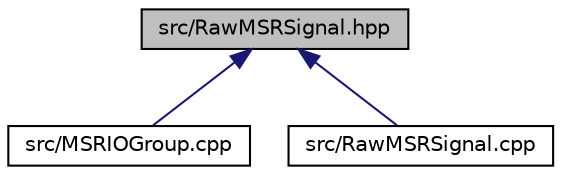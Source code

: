digraph "src/RawMSRSignal.hpp"
{
  edge [fontname="Helvetica",fontsize="10",labelfontname="Helvetica",labelfontsize="10"];
  node [fontname="Helvetica",fontsize="10",shape=record];
  Node6 [label="src/RawMSRSignal.hpp",height=0.2,width=0.4,color="black", fillcolor="grey75", style="filled", fontcolor="black"];
  Node6 -> Node7 [dir="back",color="midnightblue",fontsize="10",style="solid",fontname="Helvetica"];
  Node7 [label="src/MSRIOGroup.cpp",height=0.2,width=0.4,color="black", fillcolor="white", style="filled",URL="$_m_s_r_i_o_group_8cpp.html"];
  Node6 -> Node8 [dir="back",color="midnightblue",fontsize="10",style="solid",fontname="Helvetica"];
  Node8 [label="src/RawMSRSignal.cpp",height=0.2,width=0.4,color="black", fillcolor="white", style="filled",URL="$_raw_m_s_r_signal_8cpp.html"];
}
